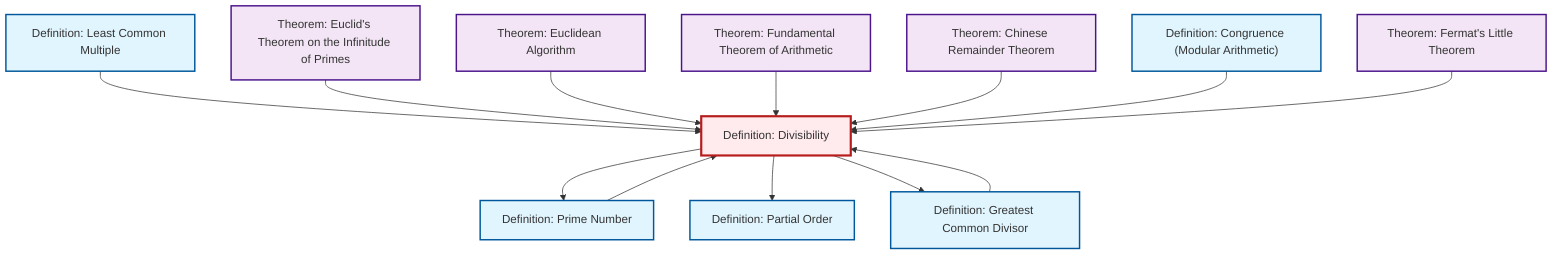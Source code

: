 graph TD
    classDef definition fill:#e1f5fe,stroke:#01579b,stroke-width:2px
    classDef theorem fill:#f3e5f5,stroke:#4a148c,stroke-width:2px
    classDef axiom fill:#fff3e0,stroke:#e65100,stroke-width:2px
    classDef example fill:#e8f5e9,stroke:#1b5e20,stroke-width:2px
    classDef current fill:#ffebee,stroke:#b71c1c,stroke-width:3px
    thm-euclidean-algorithm["Theorem: Euclidean Algorithm"]:::theorem
    def-lcm["Definition: Least Common Multiple"]:::definition
    thm-fermat-little["Theorem: Fermat's Little Theorem"]:::theorem
    thm-fundamental-arithmetic["Theorem: Fundamental Theorem of Arithmetic"]:::theorem
    def-partial-order["Definition: Partial Order"]:::definition
    thm-euclid-infinitude-primes["Theorem: Euclid's Theorem on the Infinitude of Primes"]:::theorem
    def-congruence["Definition: Congruence (Modular Arithmetic)"]:::definition
    def-prime["Definition: Prime Number"]:::definition
    def-gcd["Definition: Greatest Common Divisor"]:::definition
    thm-chinese-remainder["Theorem: Chinese Remainder Theorem"]:::theorem
    def-divisibility["Definition: Divisibility"]:::definition
    def-lcm --> def-divisibility
    thm-euclid-infinitude-primes --> def-divisibility
    def-divisibility --> def-prime
    thm-euclidean-algorithm --> def-divisibility
    def-prime --> def-divisibility
    def-divisibility --> def-partial-order
    thm-fundamental-arithmetic --> def-divisibility
    thm-chinese-remainder --> def-divisibility
    def-congruence --> def-divisibility
    def-divisibility --> def-gcd
    thm-fermat-little --> def-divisibility
    def-gcd --> def-divisibility
    class def-divisibility current